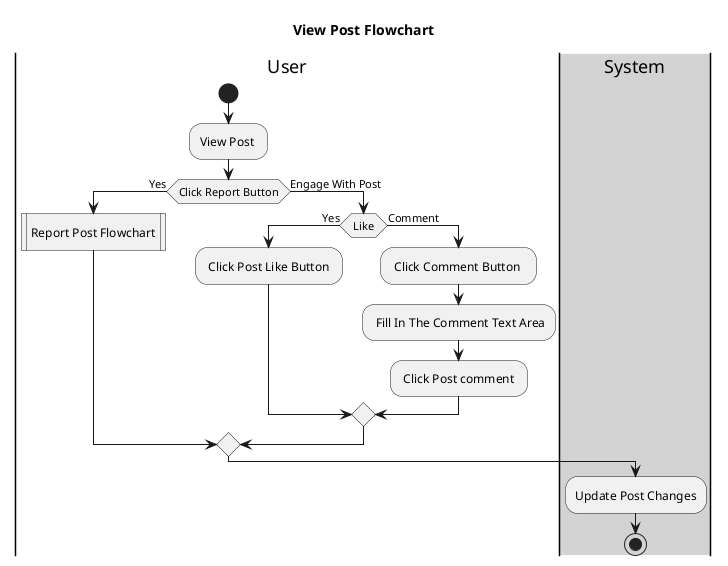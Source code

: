 @startuml 
title View Post Flowchart
|User|
start
:View Post ;
if (Click Report Button)  then  (Yes) 
:Report Post Flowchart|
else(Engage With Post)
    if(Like) then (Yes)
    : Click Post Like Button ; 
    else(Comment) 
    : Click Comment Button  ; 
    : Fill In The Comment Text Area; 
    : Click Post comment ;
    endif 
endif 
|#lightgray|System|
:Update Post Changes;
stop
@enduml
